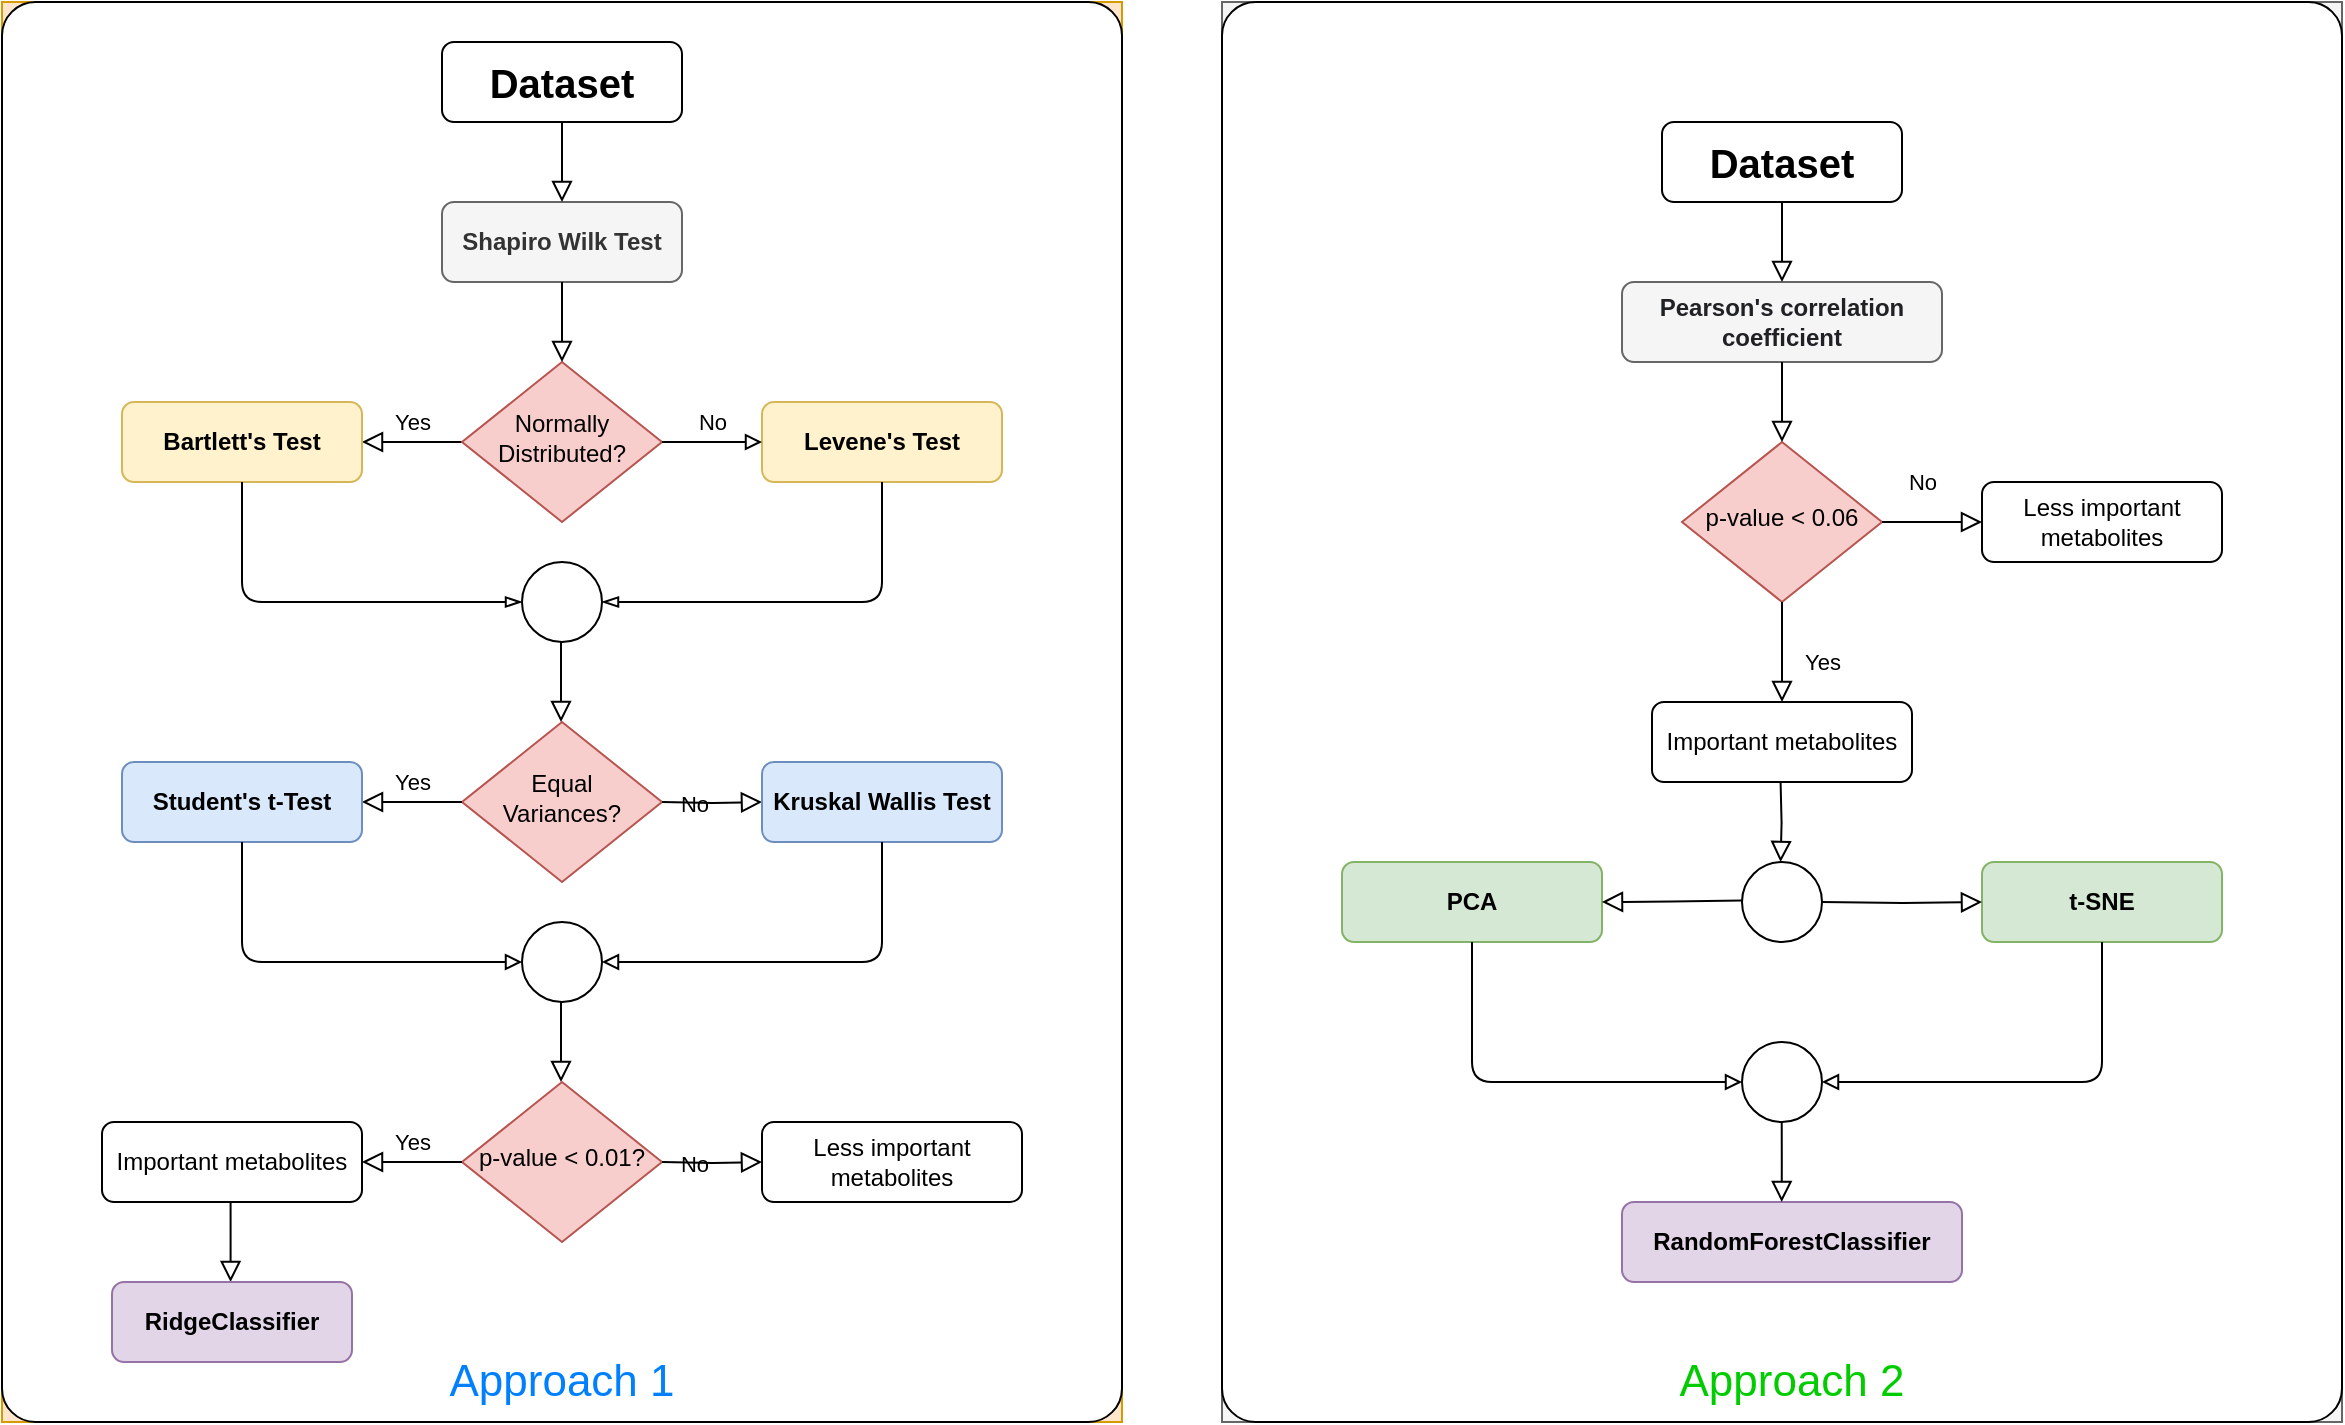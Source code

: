 <mxfile version="14.6.13" type="github">
  <diagram id="C5RBs43oDa-KdzZeNtuy" name="Page-1">
    <mxGraphModel dx="2187" dy="1971" grid="1" gridSize="10" guides="1" tooltips="1" connect="1" arrows="1" fold="1" page="1" pageScale="1" pageWidth="827" pageHeight="1169" math="0" shadow="0">
      <root>
        <mxCell id="WIyWlLk6GJQsqaUBKTNV-0" />
        <mxCell id="WIyWlLk6GJQsqaUBKTNV-1" parent="WIyWlLk6GJQsqaUBKTNV-0" />
        <mxCell id="mLjvoEHw3uMdFO4_nmo_-219" value="" style="group;fillColor=#f5f5f5;strokeColor=#666666;fontColor=#333333;" parent="WIyWlLk6GJQsqaUBKTNV-1" vertex="1" connectable="0">
          <mxGeometry x="560" y="-50" width="560" height="710" as="geometry" />
        </mxCell>
        <mxCell id="mLjvoEHw3uMdFO4_nmo_-146" value="" style="rounded=1;whiteSpace=wrap;html=1;arcSize=3;fontStyle=1" parent="mLjvoEHw3uMdFO4_nmo_-219" vertex="1">
          <mxGeometry width="560" height="710" as="geometry" />
        </mxCell>
        <mxCell id="mLjvoEHw3uMdFO4_nmo_-148" value="&lt;b style=&quot;color: rgb(32 , 33 , 36) ; text-align: left&quot;&gt;&lt;font style=&quot;font-size: 12px&quot;&gt;Pearson&#39;s correlation coefficient&lt;/font&gt;&lt;/b&gt;" style="rounded=1;whiteSpace=wrap;html=1;fontSize=12;glass=0;strokeWidth=1;shadow=0;fillColor=#f5f5f5;strokeColor=#666666;fontColor=#333333;" parent="mLjvoEHw3uMdFO4_nmo_-219" vertex="1">
          <mxGeometry x="200" y="140" width="160" height="40" as="geometry" />
        </mxCell>
        <mxCell id="mLjvoEHw3uMdFO4_nmo_-151" value="p-value &amp;lt; 0.06" style="rhombus;whiteSpace=wrap;html=1;shadow=0;fontFamily=Helvetica;fontSize=12;align=center;strokeWidth=1;spacing=6;spacingTop=-4;fillColor=#f8cecc;strokeColor=#b85450;" parent="mLjvoEHw3uMdFO4_nmo_-219" vertex="1">
          <mxGeometry x="230" y="220" width="100" height="80" as="geometry" />
        </mxCell>
        <mxCell id="mLjvoEHw3uMdFO4_nmo_-147" value="" style="rounded=0;html=1;jettySize=auto;orthogonalLoop=1;fontSize=11;endArrow=block;endFill=0;endSize=8;strokeWidth=1;shadow=0;labelBackgroundColor=none;edgeStyle=orthogonalEdgeStyle;" parent="mLjvoEHw3uMdFO4_nmo_-219" source="mLjvoEHw3uMdFO4_nmo_-148" target="mLjvoEHw3uMdFO4_nmo_-151" edge="1">
          <mxGeometry y="40" as="geometry" />
        </mxCell>
        <mxCell id="mLjvoEHw3uMdFO4_nmo_-152" value="Less important metabolites" style="rounded=1;whiteSpace=wrap;html=1;fontSize=12;glass=0;strokeWidth=1;shadow=0;" parent="mLjvoEHw3uMdFO4_nmo_-219" vertex="1">
          <mxGeometry x="380" y="240" width="120" height="40" as="geometry" />
        </mxCell>
        <mxCell id="mLjvoEHw3uMdFO4_nmo_-153" value="" style="rounded=0;html=1;jettySize=auto;orthogonalLoop=1;fontSize=11;endArrow=block;endFill=0;endSize=8;strokeWidth=1;shadow=0;labelBackgroundColor=none;edgeStyle=orthogonalEdgeStyle;" parent="mLjvoEHw3uMdFO4_nmo_-219" source="mLjvoEHw3uMdFO4_nmo_-154" edge="1">
          <mxGeometry y="40" as="geometry">
            <mxPoint x="280" y="140" as="targetPoint" />
          </mxGeometry>
        </mxCell>
        <mxCell id="mLjvoEHw3uMdFO4_nmo_-154" value="&lt;b&gt;&lt;font style=&quot;font-size: 20px&quot;&gt;Dataset&lt;/font&gt;&lt;/b&gt;" style="rounded=1;whiteSpace=wrap;html=1;fontSize=12;glass=0;strokeWidth=1;shadow=0;" parent="mLjvoEHw3uMdFO4_nmo_-219" vertex="1">
          <mxGeometry x="220" y="60" width="120" height="40" as="geometry" />
        </mxCell>
        <mxCell id="mLjvoEHw3uMdFO4_nmo_-155" value="&lt;b&gt;PCA&lt;/b&gt;" style="rounded=1;whiteSpace=wrap;html=1;fontSize=12;glass=0;strokeWidth=1;shadow=0;fillColor=#d5e8d4;strokeColor=#82b366;" parent="mLjvoEHw3uMdFO4_nmo_-219" vertex="1">
          <mxGeometry x="60" y="430" width="130" height="40" as="geometry" />
        </mxCell>
        <mxCell id="mLjvoEHw3uMdFO4_nmo_-156" value="" style="ellipse;whiteSpace=wrap;html=1;aspect=fixed;" parent="mLjvoEHw3uMdFO4_nmo_-219" vertex="1">
          <mxGeometry x="260" y="430" width="40" height="40" as="geometry" />
        </mxCell>
        <mxCell id="mLjvoEHw3uMdFO4_nmo_-157" value="&lt;b&gt;RandomForestClassifier&lt;/b&gt;" style="rounded=1;whiteSpace=wrap;html=1;fontSize=12;glass=0;strokeWidth=1;shadow=0;fillColor=#e1d5e7;strokeColor=#9673a6;" parent="mLjvoEHw3uMdFO4_nmo_-219" vertex="1">
          <mxGeometry x="200" y="600" width="170" height="40" as="geometry" />
        </mxCell>
        <mxCell id="mLjvoEHw3uMdFO4_nmo_-158" value="Important metabolites" style="rounded=1;whiteSpace=wrap;html=1;fontSize=12;glass=0;strokeWidth=1;shadow=0;" parent="mLjvoEHw3uMdFO4_nmo_-219" vertex="1">
          <mxGeometry x="215" y="350" width="130" height="40" as="geometry" />
        </mxCell>
        <mxCell id="mLjvoEHw3uMdFO4_nmo_-149" value="Yes" style="rounded=0;html=1;jettySize=auto;orthogonalLoop=1;fontSize=11;endArrow=block;endFill=0;endSize=8;strokeWidth=1;shadow=0;labelBackgroundColor=none;edgeStyle=orthogonalEdgeStyle;exitX=0.5;exitY=1;exitDx=0;exitDy=0;entryX=0.5;entryY=0;entryDx=0;entryDy=0;" parent="mLjvoEHw3uMdFO4_nmo_-219" source="mLjvoEHw3uMdFO4_nmo_-151" target="mLjvoEHw3uMdFO4_nmo_-158" edge="1">
          <mxGeometry x="-560" y="50" as="geometry">
            <mxPoint x="20" y="5" as="offset" />
            <mxPoint x="180" y="260" as="targetPoint" />
          </mxGeometry>
        </mxCell>
        <mxCell id="mLjvoEHw3uMdFO4_nmo_-159" value="" style="rounded=0;html=1;jettySize=auto;orthogonalLoop=1;fontSize=11;endArrow=block;endFill=0;endSize=8;strokeWidth=1;shadow=0;labelBackgroundColor=none;edgeStyle=orthogonalEdgeStyle;" parent="mLjvoEHw3uMdFO4_nmo_-219" edge="1">
          <mxGeometry y="40" as="geometry">
            <mxPoint x="279.29" y="390" as="sourcePoint" />
            <mxPoint x="279.29" y="430" as="targetPoint" />
          </mxGeometry>
        </mxCell>
        <mxCell id="mLjvoEHw3uMdFO4_nmo_-160" value="&lt;b&gt;t-SNE&lt;/b&gt;" style="rounded=1;whiteSpace=wrap;html=1;fontSize=12;glass=0;strokeWidth=1;shadow=0;fillColor=#d5e8d4;strokeColor=#82b366;" parent="mLjvoEHw3uMdFO4_nmo_-219" vertex="1">
          <mxGeometry x="380" y="430" width="120" height="40" as="geometry" />
        </mxCell>
        <mxCell id="mLjvoEHw3uMdFO4_nmo_-161" value="" style="rounded=0;html=1;jettySize=auto;orthogonalLoop=1;fontSize=11;endArrow=block;endFill=0;endSize=8;strokeWidth=1;shadow=0;labelBackgroundColor=none;edgeStyle=orthogonalEdgeStyle;entryX=0;entryY=0.5;entryDx=0;entryDy=0;" parent="mLjvoEHw3uMdFO4_nmo_-219" target="mLjvoEHw3uMdFO4_nmo_-160" edge="1">
          <mxGeometry y="40" as="geometry">
            <mxPoint x="300" y="450" as="sourcePoint" />
            <mxPoint x="300" y="490" as="targetPoint" />
          </mxGeometry>
        </mxCell>
        <mxCell id="mLjvoEHw3uMdFO4_nmo_-162" value="" style="rounded=0;html=1;jettySize=auto;orthogonalLoop=1;fontSize=11;endArrow=block;endFill=0;endSize=8;strokeWidth=1;shadow=0;labelBackgroundColor=none;edgeStyle=orthogonalEdgeStyle;entryX=1;entryY=0.5;entryDx=0;entryDy=0;" parent="mLjvoEHw3uMdFO4_nmo_-219" target="mLjvoEHw3uMdFO4_nmo_-155" edge="1">
          <mxGeometry y="40" as="geometry">
            <mxPoint x="260" y="449.29" as="sourcePoint" />
            <mxPoint x="210" y="449.29" as="targetPoint" />
          </mxGeometry>
        </mxCell>
        <mxCell id="mLjvoEHw3uMdFO4_nmo_-181" value="" style="ellipse;whiteSpace=wrap;html=1;aspect=fixed;" parent="mLjvoEHw3uMdFO4_nmo_-219" vertex="1">
          <mxGeometry x="260" y="520" width="40" height="40" as="geometry" />
        </mxCell>
        <mxCell id="mLjvoEHw3uMdFO4_nmo_-183" value="No" style="edgeStyle=orthogonalEdgeStyle;rounded=0;html=1;jettySize=auto;orthogonalLoop=1;fontSize=11;endArrow=block;endFill=0;endSize=8;strokeWidth=1;shadow=0;labelBackgroundColor=none;" parent="mLjvoEHw3uMdFO4_nmo_-219" edge="1">
          <mxGeometry x="-560" y="50" as="geometry">
            <mxPoint x="-5" y="-20" as="offset" />
            <mxPoint x="330" y="260" as="sourcePoint" />
            <mxPoint x="380" y="260" as="targetPoint" />
          </mxGeometry>
        </mxCell>
        <mxCell id="mLjvoEHw3uMdFO4_nmo_-184" value="" style="endArrow=block;html=1;exitX=0.5;exitY=1;exitDx=0;exitDy=0;entryX=1;entryY=0.5;entryDx=0;entryDy=0;endFill=0;" parent="mLjvoEHw3uMdFO4_nmo_-219" source="mLjvoEHw3uMdFO4_nmo_-160" target="mLjvoEHw3uMdFO4_nmo_-181" edge="1">
          <mxGeometry width="50" height="50" relative="1" as="geometry">
            <mxPoint x="10" y="400" as="sourcePoint" />
            <mxPoint x="60" y="350" as="targetPoint" />
            <Array as="points">
              <mxPoint x="440" y="540" />
            </Array>
          </mxGeometry>
        </mxCell>
        <mxCell id="mLjvoEHw3uMdFO4_nmo_-185" value="" style="endArrow=block;html=1;exitX=0.5;exitY=1;exitDx=0;exitDy=0;entryX=0;entryY=0.5;entryDx=0;entryDy=0;endFill=0;" parent="mLjvoEHw3uMdFO4_nmo_-219" source="mLjvoEHw3uMdFO4_nmo_-155" target="mLjvoEHw3uMdFO4_nmo_-181" edge="1">
          <mxGeometry width="50" height="50" relative="1" as="geometry">
            <mxPoint x="450" y="480" as="sourcePoint" />
            <mxPoint x="310" y="550" as="targetPoint" />
            <Array as="points">
              <mxPoint x="125" y="540" />
            </Array>
          </mxGeometry>
        </mxCell>
        <mxCell id="mLjvoEHw3uMdFO4_nmo_-186" value="" style="rounded=0;html=1;jettySize=auto;orthogonalLoop=1;fontSize=11;endArrow=block;endFill=0;endSize=8;strokeWidth=1;shadow=0;labelBackgroundColor=none;edgeStyle=orthogonalEdgeStyle;" parent="mLjvoEHw3uMdFO4_nmo_-219" edge="1">
          <mxGeometry x="0.57" y="210" as="geometry">
            <mxPoint x="279.86" y="560" as="sourcePoint" />
            <mxPoint x="279.86" y="600" as="targetPoint" />
            <Array as="points">
              <mxPoint x="279.57" y="580" />
              <mxPoint x="279.57" y="580" />
            </Array>
          </mxGeometry>
        </mxCell>
        <mxCell id="mLjvoEHw3uMdFO4_nmo_-286" value="&lt;font style=&quot;font-size: 22px&quot; color=&quot;#00cc00&quot;&gt;Approach 2&lt;/font&gt;" style="text;html=1;strokeColor=none;fillColor=none;align=center;verticalAlign=middle;whiteSpace=wrap;rounded=0;" parent="mLjvoEHw3uMdFO4_nmo_-219" vertex="1">
          <mxGeometry x="215" y="680" width="140" height="20" as="geometry" />
        </mxCell>
        <mxCell id="mLjvoEHw3uMdFO4_nmo_-251" value="" style="group;fillColor=#ffe6cc;strokeColor=#d79b00;" parent="WIyWlLk6GJQsqaUBKTNV-1" vertex="1" connectable="0">
          <mxGeometry x="-50" y="-50" width="560" height="710" as="geometry" />
        </mxCell>
        <mxCell id="mLjvoEHw3uMdFO4_nmo_-252" value="" style="rounded=1;whiteSpace=wrap;html=1;arcSize=3;" parent="mLjvoEHw3uMdFO4_nmo_-251" vertex="1">
          <mxGeometry width="560" height="710" as="geometry" />
        </mxCell>
        <mxCell id="mLjvoEHw3uMdFO4_nmo_-253" value="&lt;b&gt;Shapiro Wilk Test&lt;/b&gt;" style="rounded=1;whiteSpace=wrap;html=1;fontSize=12;glass=0;strokeWidth=1;shadow=0;fillColor=#f5f5f5;strokeColor=#666666;fontColor=#333333;" parent="mLjvoEHw3uMdFO4_nmo_-251" vertex="1">
          <mxGeometry x="220" y="100" width="120" height="40" as="geometry" />
        </mxCell>
        <mxCell id="mLjvoEHw3uMdFO4_nmo_-254" value="Yes" style="rounded=0;html=1;jettySize=auto;orthogonalLoop=1;fontSize=11;endArrow=block;endFill=0;endSize=8;strokeWidth=1;shadow=0;labelBackgroundColor=none;edgeStyle=orthogonalEdgeStyle;exitX=0;exitY=0.5;exitDx=0;exitDy=0;fontStyle=0" parent="mLjvoEHw3uMdFO4_nmo_-251" source="mLjvoEHw3uMdFO4_nmo_-255" edge="1">
          <mxGeometry y="-10" relative="1" as="geometry">
            <mxPoint as="offset" />
            <mxPoint x="180" y="220" as="targetPoint" />
          </mxGeometry>
        </mxCell>
        <mxCell id="mLjvoEHw3uMdFO4_nmo_-255" value="Normally Distributed?" style="rhombus;whiteSpace=wrap;html=1;shadow=0;fontFamily=Helvetica;fontSize=12;align=center;strokeWidth=1;spacing=6;spacingTop=-4;fillColor=#f8cecc;strokeColor=#b85450;" parent="mLjvoEHw3uMdFO4_nmo_-251" vertex="1">
          <mxGeometry x="230" y="180" width="100" height="80" as="geometry" />
        </mxCell>
        <mxCell id="mLjvoEHw3uMdFO4_nmo_-256" value="" style="rounded=0;html=1;jettySize=auto;orthogonalLoop=1;fontSize=11;endArrow=block;endFill=0;endSize=8;strokeWidth=1;shadow=0;labelBackgroundColor=none;edgeStyle=orthogonalEdgeStyle;" parent="mLjvoEHw3uMdFO4_nmo_-251" source="mLjvoEHw3uMdFO4_nmo_-253" target="mLjvoEHw3uMdFO4_nmo_-255" edge="1">
          <mxGeometry relative="1" as="geometry" />
        </mxCell>
        <mxCell id="mLjvoEHw3uMdFO4_nmo_-257" value="&lt;b&gt;Levene&#39;s Test&lt;/b&gt;" style="rounded=1;whiteSpace=wrap;html=1;fontSize=12;glass=0;strokeWidth=1;shadow=0;fillColor=#fff2cc;strokeColor=#d6b656;" parent="mLjvoEHw3uMdFO4_nmo_-251" vertex="1">
          <mxGeometry x="380" y="200" width="120" height="40" as="geometry" />
        </mxCell>
        <mxCell id="mLjvoEHw3uMdFO4_nmo_-258" value="No" style="edgeStyle=orthogonalEdgeStyle;rounded=0;html=1;jettySize=auto;orthogonalLoop=1;fontSize=11;endArrow=block;endFill=0;strokeWidth=1;shadow=0;labelBackgroundColor=none;fontStyle=0" parent="mLjvoEHw3uMdFO4_nmo_-251" source="mLjvoEHw3uMdFO4_nmo_-255" target="mLjvoEHw3uMdFO4_nmo_-257" edge="1">
          <mxGeometry y="10" relative="1" as="geometry">
            <mxPoint as="offset" />
          </mxGeometry>
        </mxCell>
        <mxCell id="mLjvoEHw3uMdFO4_nmo_-259" value="" style="rounded=0;html=1;jettySize=auto;orthogonalLoop=1;fontSize=11;endArrow=block;endFill=0;endSize=8;strokeWidth=1;shadow=0;labelBackgroundColor=none;edgeStyle=orthogonalEdgeStyle;" parent="mLjvoEHw3uMdFO4_nmo_-251" source="mLjvoEHw3uMdFO4_nmo_-260" edge="1">
          <mxGeometry relative="1" as="geometry">
            <mxPoint x="280" y="100" as="targetPoint" />
          </mxGeometry>
        </mxCell>
        <mxCell id="mLjvoEHw3uMdFO4_nmo_-260" value="&lt;b&gt;&lt;font style=&quot;font-size: 20px&quot;&gt;Dataset&lt;/font&gt;&lt;/b&gt;" style="rounded=1;whiteSpace=wrap;html=1;fontSize=12;glass=0;strokeWidth=1;shadow=0;" parent="mLjvoEHw3uMdFO4_nmo_-251" vertex="1">
          <mxGeometry x="220" y="20" width="120" height="40" as="geometry" />
        </mxCell>
        <mxCell id="mLjvoEHw3uMdFO4_nmo_-261" value="&lt;b&gt;Bartlett&#39;s Test&lt;/b&gt;" style="rounded=1;whiteSpace=wrap;html=1;fontSize=12;glass=0;strokeWidth=1;shadow=0;fillColor=#fff2cc;strokeColor=#d6b656;" parent="mLjvoEHw3uMdFO4_nmo_-251" vertex="1">
          <mxGeometry x="60" y="200" width="120" height="40" as="geometry" />
        </mxCell>
        <mxCell id="mLjvoEHw3uMdFO4_nmo_-262" value="Equal Variances?" style="rhombus;whiteSpace=wrap;html=1;shadow=0;fontFamily=Helvetica;fontSize=12;align=center;strokeWidth=1;spacing=6;spacingTop=-4;fillColor=#f8cecc;strokeColor=#b85450;" parent="mLjvoEHw3uMdFO4_nmo_-251" vertex="1">
          <mxGeometry x="230" y="360" width="100" height="80" as="geometry" />
        </mxCell>
        <mxCell id="mLjvoEHw3uMdFO4_nmo_-263" value="Yes" style="rounded=0;html=1;jettySize=auto;orthogonalLoop=1;fontSize=11;endArrow=block;endFill=0;endSize=8;strokeWidth=1;shadow=0;labelBackgroundColor=none;edgeStyle=orthogonalEdgeStyle;exitX=0;exitY=0.5;exitDx=0;exitDy=0;" parent="mLjvoEHw3uMdFO4_nmo_-251" edge="1">
          <mxGeometry y="-10" relative="1" as="geometry">
            <mxPoint as="offset" />
            <mxPoint x="230" y="400" as="sourcePoint" />
            <mxPoint x="180" y="400" as="targetPoint" />
          </mxGeometry>
        </mxCell>
        <mxCell id="mLjvoEHw3uMdFO4_nmo_-264" value="No" style="edgeStyle=orthogonalEdgeStyle;rounded=0;html=1;jettySize=auto;orthogonalLoop=1;fontSize=11;endArrow=block;endFill=0;endSize=8;strokeWidth=1;shadow=0;labelBackgroundColor=none;" parent="mLjvoEHw3uMdFO4_nmo_-251" target="mLjvoEHw3uMdFO4_nmo_-265" edge="1">
          <mxGeometry y="10" relative="1" as="geometry">
            <mxPoint as="offset" />
            <mxPoint x="330" y="400" as="sourcePoint" />
          </mxGeometry>
        </mxCell>
        <mxCell id="mLjvoEHw3uMdFO4_nmo_-265" value="&lt;b&gt;Kruskal Wallis Test&lt;/b&gt;" style="rounded=1;whiteSpace=wrap;html=1;fontSize=12;glass=0;strokeWidth=1;shadow=0;fillColor=#dae8fc;strokeColor=#6c8ebf;" parent="mLjvoEHw3uMdFO4_nmo_-251" vertex="1">
          <mxGeometry x="380" y="380" width="120" height="40" as="geometry" />
        </mxCell>
        <mxCell id="mLjvoEHw3uMdFO4_nmo_-266" value="&lt;b&gt;Student&#39;s t-Test&lt;/b&gt;" style="rounded=1;whiteSpace=wrap;html=1;fontSize=12;glass=0;strokeWidth=1;shadow=0;fillColor=#dae8fc;strokeColor=#6c8ebf;" parent="mLjvoEHw3uMdFO4_nmo_-251" vertex="1">
          <mxGeometry x="60" y="380" width="120" height="40" as="geometry" />
        </mxCell>
        <mxCell id="mLjvoEHw3uMdFO4_nmo_-267" value="" style="ellipse;whiteSpace=wrap;html=1;aspect=fixed;" parent="mLjvoEHw3uMdFO4_nmo_-251" vertex="1">
          <mxGeometry x="260" y="280" width="40" height="40" as="geometry" />
        </mxCell>
        <mxCell id="mLjvoEHw3uMdFO4_nmo_-268" value="" style="endArrow=blockThin;html=1;exitX=0.5;exitY=1;exitDx=0;exitDy=0;entryX=0;entryY=0.5;entryDx=0;entryDy=0;endFill=0;" parent="mLjvoEHw3uMdFO4_nmo_-251" source="mLjvoEHw3uMdFO4_nmo_-261" target="mLjvoEHw3uMdFO4_nmo_-267" edge="1">
          <mxGeometry width="50" height="50" relative="1" as="geometry">
            <mxPoint x="360" y="330" as="sourcePoint" />
            <mxPoint x="410" y="280" as="targetPoint" />
            <Array as="points">
              <mxPoint x="120" y="300" />
            </Array>
          </mxGeometry>
        </mxCell>
        <mxCell id="mLjvoEHw3uMdFO4_nmo_-269" value="" style="endArrow=blockThin;html=1;exitX=0.5;exitY=1;exitDx=0;exitDy=0;entryX=1;entryY=0.5;entryDx=0;entryDy=0;startArrow=none;startFill=0;endFill=0;" parent="mLjvoEHw3uMdFO4_nmo_-251" source="mLjvoEHw3uMdFO4_nmo_-257" target="mLjvoEHw3uMdFO4_nmo_-267" edge="1">
          <mxGeometry width="50" height="50" relative="1" as="geometry">
            <mxPoint x="360" y="330" as="sourcePoint" />
            <mxPoint x="410" y="280" as="targetPoint" />
            <Array as="points">
              <mxPoint x="440" y="300" />
            </Array>
          </mxGeometry>
        </mxCell>
        <mxCell id="mLjvoEHw3uMdFO4_nmo_-270" value="" style="ellipse;whiteSpace=wrap;html=1;aspect=fixed;" parent="mLjvoEHw3uMdFO4_nmo_-251" vertex="1">
          <mxGeometry x="260" y="460" width="40" height="40" as="geometry" />
        </mxCell>
        <mxCell id="mLjvoEHw3uMdFO4_nmo_-271" value="" style="endArrow=block;html=1;exitX=0.5;exitY=1;exitDx=0;exitDy=0;entryX=0;entryY=0.5;entryDx=0;entryDy=0;endFill=0;" parent="mLjvoEHw3uMdFO4_nmo_-251" target="mLjvoEHw3uMdFO4_nmo_-270" edge="1">
          <mxGeometry width="50" height="50" relative="1" as="geometry">
            <mxPoint x="120" y="420" as="sourcePoint" />
            <mxPoint x="410" y="460" as="targetPoint" />
            <Array as="points">
              <mxPoint x="120" y="480" />
            </Array>
          </mxGeometry>
        </mxCell>
        <mxCell id="mLjvoEHw3uMdFO4_nmo_-272" value="" style="endArrow=block;html=1;exitX=0.5;exitY=1;exitDx=0;exitDy=0;entryX=1;entryY=0.5;entryDx=0;entryDy=0;endFill=0;" parent="mLjvoEHw3uMdFO4_nmo_-251" target="mLjvoEHw3uMdFO4_nmo_-270" edge="1">
          <mxGeometry width="50" height="50" relative="1" as="geometry">
            <mxPoint x="440" y="420" as="sourcePoint" />
            <mxPoint x="410" y="460" as="targetPoint" />
            <Array as="points">
              <mxPoint x="440" y="480" />
            </Array>
          </mxGeometry>
        </mxCell>
        <mxCell id="mLjvoEHw3uMdFO4_nmo_-273" value="" style="rounded=0;html=1;jettySize=auto;orthogonalLoop=1;fontSize=11;endArrow=block;endFill=0;endSize=8;strokeWidth=1;shadow=0;labelBackgroundColor=none;edgeStyle=orthogonalEdgeStyle;" parent="mLjvoEHw3uMdFO4_nmo_-251" edge="1">
          <mxGeometry relative="1" as="geometry">
            <mxPoint x="279.5" y="320" as="sourcePoint" />
            <mxPoint x="279.5" y="360" as="targetPoint" />
            <Array as="points">
              <mxPoint x="279.5" y="340" />
              <mxPoint x="279.5" y="340" />
            </Array>
          </mxGeometry>
        </mxCell>
        <mxCell id="mLjvoEHw3uMdFO4_nmo_-274" value="" style="rounded=0;html=1;jettySize=auto;orthogonalLoop=1;fontSize=11;endArrow=block;endFill=0;endSize=8;strokeWidth=1;shadow=0;labelBackgroundColor=none;edgeStyle=orthogonalEdgeStyle;" parent="mLjvoEHw3uMdFO4_nmo_-251" edge="1">
          <mxGeometry relative="1" as="geometry">
            <mxPoint x="279.5" y="500" as="sourcePoint" />
            <mxPoint x="279.5" y="540" as="targetPoint" />
            <Array as="points">
              <mxPoint x="279.5" y="520" />
              <mxPoint x="279.5" y="520" />
            </Array>
          </mxGeometry>
        </mxCell>
        <mxCell id="mLjvoEHw3uMdFO4_nmo_-275" value="p-value &amp;lt; 0.01?" style="rhombus;whiteSpace=wrap;html=1;shadow=0;fontFamily=Helvetica;fontSize=12;align=center;strokeWidth=1;spacing=6;spacingTop=-4;fillColor=#f8cecc;strokeColor=#b85450;" parent="mLjvoEHw3uMdFO4_nmo_-251" vertex="1">
          <mxGeometry x="230" y="540" width="100" height="80" as="geometry" />
        </mxCell>
        <mxCell id="mLjvoEHw3uMdFO4_nmo_-276" value="Yes" style="rounded=0;html=1;jettySize=auto;orthogonalLoop=1;fontSize=11;endArrow=block;endFill=0;endSize=8;strokeWidth=1;shadow=0;labelBackgroundColor=none;edgeStyle=orthogonalEdgeStyle;exitX=0;exitY=0.5;exitDx=0;exitDy=0;" parent="mLjvoEHw3uMdFO4_nmo_-251" edge="1">
          <mxGeometry y="-10" relative="1" as="geometry">
            <mxPoint as="offset" />
            <mxPoint x="230" y="580" as="sourcePoint" />
            <mxPoint x="180" y="580" as="targetPoint" />
          </mxGeometry>
        </mxCell>
        <mxCell id="mLjvoEHw3uMdFO4_nmo_-277" value="No" style="edgeStyle=orthogonalEdgeStyle;rounded=0;html=1;jettySize=auto;orthogonalLoop=1;fontSize=11;endArrow=block;endFill=0;endSize=8;strokeWidth=1;shadow=0;labelBackgroundColor=none;" parent="mLjvoEHw3uMdFO4_nmo_-251" target="mLjvoEHw3uMdFO4_nmo_-278" edge="1">
          <mxGeometry y="10" relative="1" as="geometry">
            <mxPoint as="offset" />
            <mxPoint x="330" y="580" as="sourcePoint" />
          </mxGeometry>
        </mxCell>
        <mxCell id="mLjvoEHw3uMdFO4_nmo_-278" value="Less important metabolites" style="rounded=1;whiteSpace=wrap;html=1;fontSize=12;glass=0;strokeWidth=1;shadow=0;" parent="mLjvoEHw3uMdFO4_nmo_-251" vertex="1">
          <mxGeometry x="380" y="560" width="130" height="40" as="geometry" />
        </mxCell>
        <mxCell id="mLjvoEHw3uMdFO4_nmo_-279" value="Important metabolites" style="rounded=1;whiteSpace=wrap;html=1;fontSize=12;glass=0;strokeWidth=1;shadow=0;" parent="mLjvoEHw3uMdFO4_nmo_-251" vertex="1">
          <mxGeometry x="50" y="560" width="130" height="40" as="geometry" />
        </mxCell>
        <mxCell id="mLjvoEHw3uMdFO4_nmo_-280" value="" style="rounded=0;html=1;jettySize=auto;orthogonalLoop=1;fontSize=11;endArrow=block;endFill=0;endSize=8;strokeWidth=1;shadow=0;labelBackgroundColor=none;edgeStyle=orthogonalEdgeStyle;" parent="mLjvoEHw3uMdFO4_nmo_-251" edge="1">
          <mxGeometry relative="1" as="geometry">
            <mxPoint x="114.29" y="600" as="sourcePoint" />
            <mxPoint x="114.29" y="640" as="targetPoint" />
            <Array as="points">
              <mxPoint x="114.29" y="620" />
              <mxPoint x="114.29" y="620" />
            </Array>
          </mxGeometry>
        </mxCell>
        <mxCell id="mLjvoEHw3uMdFO4_nmo_-281" value="&lt;b&gt;RidgeClassifier&lt;/b&gt;" style="rounded=1;whiteSpace=wrap;html=1;fontSize=12;glass=0;strokeWidth=1;shadow=0;fillColor=#e1d5e7;strokeColor=#9673a6;" parent="mLjvoEHw3uMdFO4_nmo_-251" vertex="1">
          <mxGeometry x="55" y="640" width="120" height="40" as="geometry" />
        </mxCell>
        <mxCell id="mLjvoEHw3uMdFO4_nmo_-285" value="&lt;font style=&quot;font-size: 22px&quot; color=&quot;#007fff&quot;&gt;Approach 1&lt;/font&gt;" style="text;html=1;strokeColor=none;fillColor=none;align=center;verticalAlign=middle;whiteSpace=wrap;rounded=0;" parent="mLjvoEHw3uMdFO4_nmo_-251" vertex="1">
          <mxGeometry x="210" y="680" width="140" height="20" as="geometry" />
        </mxCell>
      </root>
    </mxGraphModel>
  </diagram>
</mxfile>
